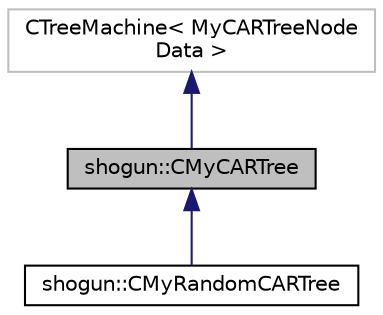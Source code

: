 digraph "shogun::CMyCARTree"
{
 // LATEX_PDF_SIZE
  edge [fontname="Helvetica",fontsize="10",labelfontname="Helvetica",labelfontsize="10"];
  node [fontname="Helvetica",fontsize="10",shape=record];
  Node1 [label="shogun::CMyCARTree",height=0.2,width=0.4,color="black", fillcolor="grey75", style="filled", fontcolor="black",tooltip=" "];
  Node2 -> Node1 [dir="back",color="midnightblue",fontsize="10",style="solid",fontname="Helvetica"];
  Node2 [label="CTreeMachine\< MyCARTreeNode\lData \>",height=0.2,width=0.4,color="grey75", fillcolor="white", style="filled",tooltip=" "];
  Node1 -> Node3 [dir="back",color="midnightblue",fontsize="10",style="solid",fontname="Helvetica"];
  Node3 [label="shogun::CMyRandomCARTree",height=0.2,width=0.4,color="black", fillcolor="white", style="filled",URL="$da/de2/classshogun_1_1CMyRandomCARTree.html",tooltip="This class implements randomized CART algorithm used in the tree growing process of candidate trees i..."];
}
